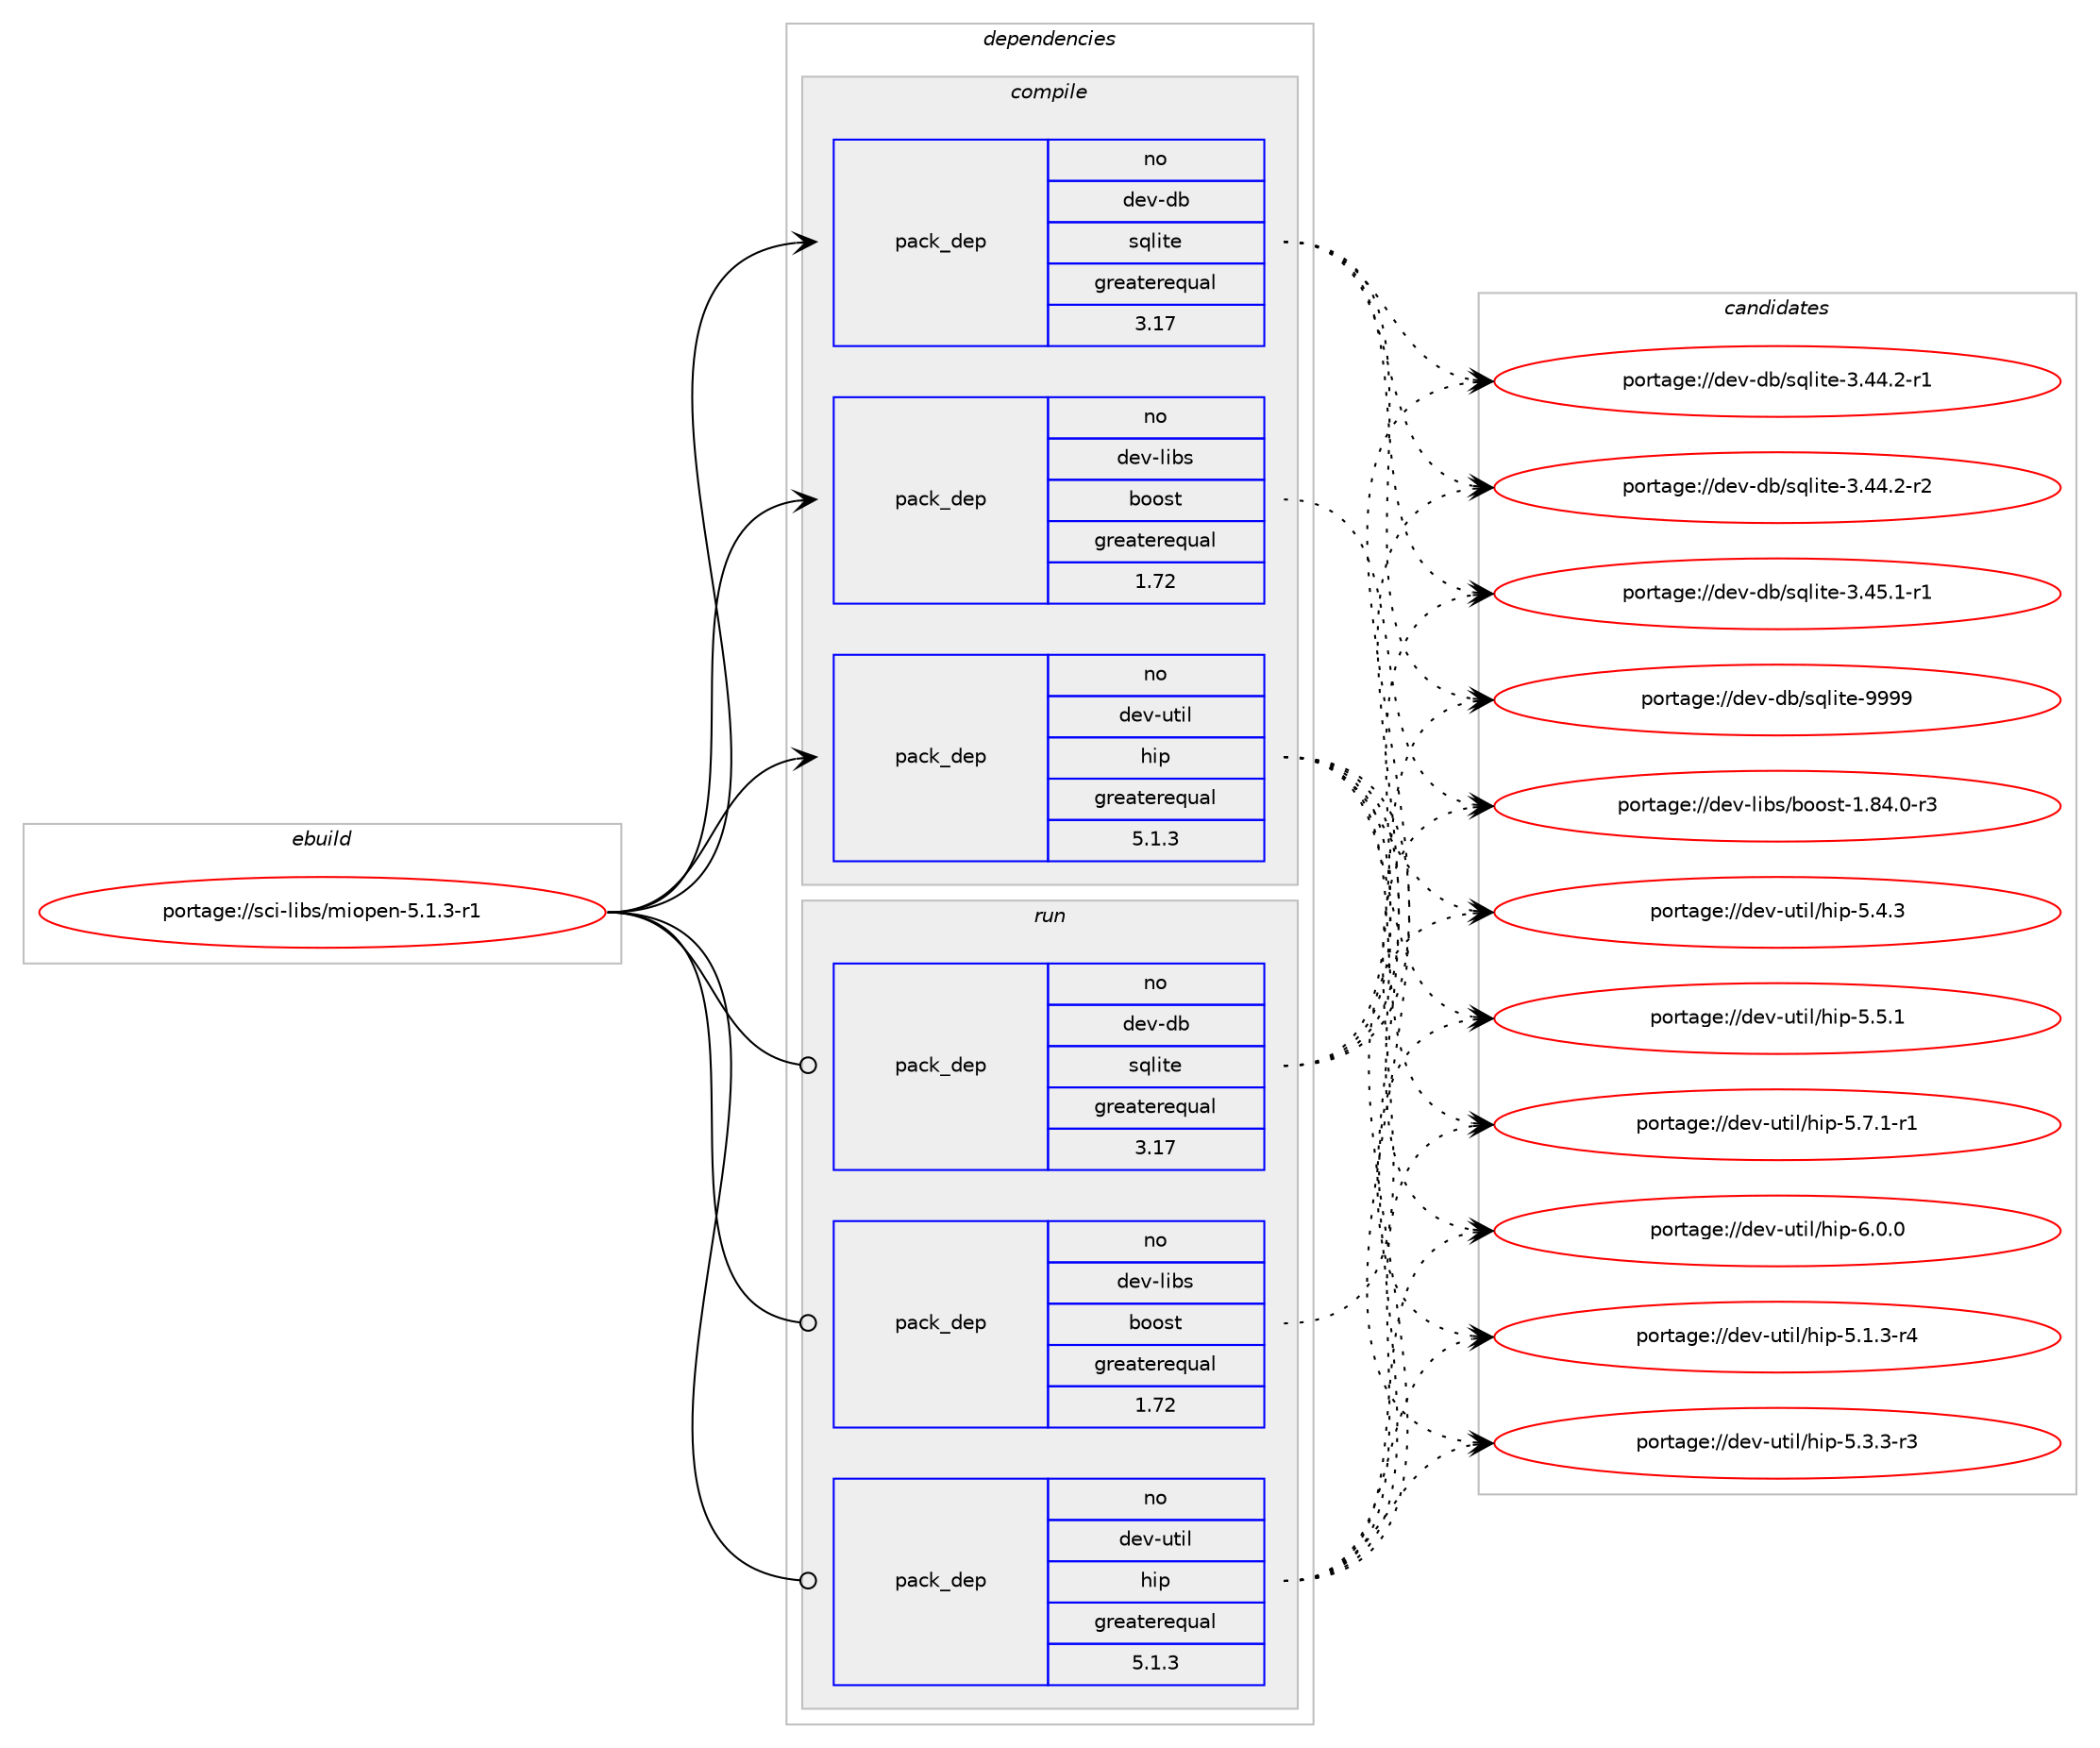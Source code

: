 digraph prolog {

# *************
# Graph options
# *************

newrank=true;
concentrate=true;
compound=true;
graph [rankdir=LR,fontname=Helvetica,fontsize=10,ranksep=1.5];#, ranksep=2.5, nodesep=0.2];
edge  [arrowhead=vee];
node  [fontname=Helvetica,fontsize=10];

# **********
# The ebuild
# **********

subgraph cluster_leftcol {
color=gray;
rank=same;
label=<<i>ebuild</i>>;
id [label="portage://sci-libs/miopen-5.1.3-r1", color=red, width=4, href="../sci-libs/miopen-5.1.3-r1.svg"];
}

# ****************
# The dependencies
# ****************

subgraph cluster_midcol {
color=gray;
label=<<i>dependencies</i>>;
subgraph cluster_compile {
fillcolor="#eeeeee";
style=filled;
label=<<i>compile</i>>;
subgraph pack3738 {
dependency13092 [label=<<TABLE BORDER="0" CELLBORDER="1" CELLSPACING="0" CELLPADDING="4" WIDTH="220"><TR><TD ROWSPAN="6" CELLPADDING="30">pack_dep</TD></TR><TR><TD WIDTH="110">no</TD></TR><TR><TD>dev-db</TD></TR><TR><TD>sqlite</TD></TR><TR><TD>greaterequal</TD></TR><TR><TD>3.17</TD></TR></TABLE>>, shape=none, color=blue];
}
id:e -> dependency13092:w [weight=20,style="solid",arrowhead="vee"];
subgraph pack3739 {
dependency13093 [label=<<TABLE BORDER="0" CELLBORDER="1" CELLSPACING="0" CELLPADDING="4" WIDTH="220"><TR><TD ROWSPAN="6" CELLPADDING="30">pack_dep</TD></TR><TR><TD WIDTH="110">no</TD></TR><TR><TD>dev-libs</TD></TR><TR><TD>boost</TD></TR><TR><TD>greaterequal</TD></TR><TR><TD>1.72</TD></TR></TABLE>>, shape=none, color=blue];
}
id:e -> dependency13093:w [weight=20,style="solid",arrowhead="vee"];
subgraph pack3740 {
dependency13094 [label=<<TABLE BORDER="0" CELLBORDER="1" CELLSPACING="0" CELLPADDING="4" WIDTH="220"><TR><TD ROWSPAN="6" CELLPADDING="30">pack_dep</TD></TR><TR><TD WIDTH="110">no</TD></TR><TR><TD>dev-util</TD></TR><TR><TD>hip</TD></TR><TR><TD>greaterequal</TD></TR><TR><TD>5.1.3</TD></TR></TABLE>>, shape=none, color=blue];
}
id:e -> dependency13094:w [weight=20,style="solid",arrowhead="vee"];
# *** BEGIN UNKNOWN DEPENDENCY TYPE (TODO) ***
# id -> package_dependency(portage://sci-libs/miopen-5.1.3-r1,install,no,sci-libs,rocBLAS,none,[,,],[slot(0),subslot(5.1)],[use(optenable(amdgpu_targets_gfx906),negative),use(optenable(amdgpu_targets_gfx908),negative),use(optenable(amdgpu_targets_gfx90a),negative),use(optenable(amdgpu_targets_gfx1030),negative),use(optenable(amdgpu_targets_gfx803),negative),use(optenable(amdgpu_targets_gfx900),negative),use(optenable(amdgpu_targets_gfx1010),negative),use(optenable(amdgpu_targets_gfx1011),negative),use(optenable(amdgpu_targets_gfx1012),negative),use(optenable(amdgpu_targets_gfx1031),negative)])
# *** END UNKNOWN DEPENDENCY TYPE (TODO) ***

# *** BEGIN UNKNOWN DEPENDENCY TYPE (TODO) ***
# id -> package_dependency(portage://sci-libs/miopen-5.1.3-r1,install,strong,sys-devel,llvm,none,[,,],[slot(0)],[])
# *** END UNKNOWN DEPENDENCY TYPE (TODO) ***

}
subgraph cluster_compileandrun {
fillcolor="#eeeeee";
style=filled;
label=<<i>compile and run</i>>;
}
subgraph cluster_run {
fillcolor="#eeeeee";
style=filled;
label=<<i>run</i>>;
subgraph pack3741 {
dependency13095 [label=<<TABLE BORDER="0" CELLBORDER="1" CELLSPACING="0" CELLPADDING="4" WIDTH="220"><TR><TD ROWSPAN="6" CELLPADDING="30">pack_dep</TD></TR><TR><TD WIDTH="110">no</TD></TR><TR><TD>dev-db</TD></TR><TR><TD>sqlite</TD></TR><TR><TD>greaterequal</TD></TR><TR><TD>3.17</TD></TR></TABLE>>, shape=none, color=blue];
}
id:e -> dependency13095:w [weight=20,style="solid",arrowhead="odot"];
subgraph pack3742 {
dependency13096 [label=<<TABLE BORDER="0" CELLBORDER="1" CELLSPACING="0" CELLPADDING="4" WIDTH="220"><TR><TD ROWSPAN="6" CELLPADDING="30">pack_dep</TD></TR><TR><TD WIDTH="110">no</TD></TR><TR><TD>dev-libs</TD></TR><TR><TD>boost</TD></TR><TR><TD>greaterequal</TD></TR><TR><TD>1.72</TD></TR></TABLE>>, shape=none, color=blue];
}
id:e -> dependency13096:w [weight=20,style="solid",arrowhead="odot"];
subgraph pack3743 {
dependency13097 [label=<<TABLE BORDER="0" CELLBORDER="1" CELLSPACING="0" CELLPADDING="4" WIDTH="220"><TR><TD ROWSPAN="6" CELLPADDING="30">pack_dep</TD></TR><TR><TD WIDTH="110">no</TD></TR><TR><TD>dev-util</TD></TR><TR><TD>hip</TD></TR><TR><TD>greaterequal</TD></TR><TR><TD>5.1.3</TD></TR></TABLE>>, shape=none, color=blue];
}
id:e -> dependency13097:w [weight=20,style="solid",arrowhead="odot"];
# *** BEGIN UNKNOWN DEPENDENCY TYPE (TODO) ***
# id -> package_dependency(portage://sci-libs/miopen-5.1.3-r1,run,no,sci-libs,rocBLAS,none,[,,],[slot(0),subslot(5.1)],[use(optenable(amdgpu_targets_gfx906),negative),use(optenable(amdgpu_targets_gfx908),negative),use(optenable(amdgpu_targets_gfx90a),negative),use(optenable(amdgpu_targets_gfx1030),negative),use(optenable(amdgpu_targets_gfx803),negative),use(optenable(amdgpu_targets_gfx900),negative),use(optenable(amdgpu_targets_gfx1010),negative),use(optenable(amdgpu_targets_gfx1011),negative),use(optenable(amdgpu_targets_gfx1012),negative),use(optenable(amdgpu_targets_gfx1031),negative)])
# *** END UNKNOWN DEPENDENCY TYPE (TODO) ***

}
}

# **************
# The candidates
# **************

subgraph cluster_choices {
rank=same;
color=gray;
label=<<i>candidates</i>>;

subgraph choice3738 {
color=black;
nodesep=1;
choice100101118451009847115113108105116101455146525246504511449 [label="portage://dev-db/sqlite-3.44.2-r1", color=red, width=4,href="../dev-db/sqlite-3.44.2-r1.svg"];
choice100101118451009847115113108105116101455146525246504511450 [label="portage://dev-db/sqlite-3.44.2-r2", color=red, width=4,href="../dev-db/sqlite-3.44.2-r2.svg"];
choice100101118451009847115113108105116101455146525346494511449 [label="portage://dev-db/sqlite-3.45.1-r1", color=red, width=4,href="../dev-db/sqlite-3.45.1-r1.svg"];
choice1001011184510098471151131081051161014557575757 [label="portage://dev-db/sqlite-9999", color=red, width=4,href="../dev-db/sqlite-9999.svg"];
dependency13092:e -> choice100101118451009847115113108105116101455146525246504511449:w [style=dotted,weight="100"];
dependency13092:e -> choice100101118451009847115113108105116101455146525246504511450:w [style=dotted,weight="100"];
dependency13092:e -> choice100101118451009847115113108105116101455146525346494511449:w [style=dotted,weight="100"];
dependency13092:e -> choice1001011184510098471151131081051161014557575757:w [style=dotted,weight="100"];
}
subgraph choice3739 {
color=black;
nodesep=1;
choice10010111845108105981154798111111115116454946565246484511451 [label="portage://dev-libs/boost-1.84.0-r3", color=red, width=4,href="../dev-libs/boost-1.84.0-r3.svg"];
dependency13093:e -> choice10010111845108105981154798111111115116454946565246484511451:w [style=dotted,weight="100"];
}
subgraph choice3740 {
color=black;
nodesep=1;
choice10010111845117116105108471041051124553464946514511452 [label="portage://dev-util/hip-5.1.3-r4", color=red, width=4,href="../dev-util/hip-5.1.3-r4.svg"];
choice10010111845117116105108471041051124553465146514511451 [label="portage://dev-util/hip-5.3.3-r3", color=red, width=4,href="../dev-util/hip-5.3.3-r3.svg"];
choice1001011184511711610510847104105112455346524651 [label="portage://dev-util/hip-5.4.3", color=red, width=4,href="../dev-util/hip-5.4.3.svg"];
choice1001011184511711610510847104105112455346534649 [label="portage://dev-util/hip-5.5.1", color=red, width=4,href="../dev-util/hip-5.5.1.svg"];
choice10010111845117116105108471041051124553465546494511449 [label="portage://dev-util/hip-5.7.1-r1", color=red, width=4,href="../dev-util/hip-5.7.1-r1.svg"];
choice1001011184511711610510847104105112455446484648 [label="portage://dev-util/hip-6.0.0", color=red, width=4,href="../dev-util/hip-6.0.0.svg"];
dependency13094:e -> choice10010111845117116105108471041051124553464946514511452:w [style=dotted,weight="100"];
dependency13094:e -> choice10010111845117116105108471041051124553465146514511451:w [style=dotted,weight="100"];
dependency13094:e -> choice1001011184511711610510847104105112455346524651:w [style=dotted,weight="100"];
dependency13094:e -> choice1001011184511711610510847104105112455346534649:w [style=dotted,weight="100"];
dependency13094:e -> choice10010111845117116105108471041051124553465546494511449:w [style=dotted,weight="100"];
dependency13094:e -> choice1001011184511711610510847104105112455446484648:w [style=dotted,weight="100"];
}
subgraph choice3741 {
color=black;
nodesep=1;
choice100101118451009847115113108105116101455146525246504511449 [label="portage://dev-db/sqlite-3.44.2-r1", color=red, width=4,href="../dev-db/sqlite-3.44.2-r1.svg"];
choice100101118451009847115113108105116101455146525246504511450 [label="portage://dev-db/sqlite-3.44.2-r2", color=red, width=4,href="../dev-db/sqlite-3.44.2-r2.svg"];
choice100101118451009847115113108105116101455146525346494511449 [label="portage://dev-db/sqlite-3.45.1-r1", color=red, width=4,href="../dev-db/sqlite-3.45.1-r1.svg"];
choice1001011184510098471151131081051161014557575757 [label="portage://dev-db/sqlite-9999", color=red, width=4,href="../dev-db/sqlite-9999.svg"];
dependency13095:e -> choice100101118451009847115113108105116101455146525246504511449:w [style=dotted,weight="100"];
dependency13095:e -> choice100101118451009847115113108105116101455146525246504511450:w [style=dotted,weight="100"];
dependency13095:e -> choice100101118451009847115113108105116101455146525346494511449:w [style=dotted,weight="100"];
dependency13095:e -> choice1001011184510098471151131081051161014557575757:w [style=dotted,weight="100"];
}
subgraph choice3742 {
color=black;
nodesep=1;
choice10010111845108105981154798111111115116454946565246484511451 [label="portage://dev-libs/boost-1.84.0-r3", color=red, width=4,href="../dev-libs/boost-1.84.0-r3.svg"];
dependency13096:e -> choice10010111845108105981154798111111115116454946565246484511451:w [style=dotted,weight="100"];
}
subgraph choice3743 {
color=black;
nodesep=1;
choice10010111845117116105108471041051124553464946514511452 [label="portage://dev-util/hip-5.1.3-r4", color=red, width=4,href="../dev-util/hip-5.1.3-r4.svg"];
choice10010111845117116105108471041051124553465146514511451 [label="portage://dev-util/hip-5.3.3-r3", color=red, width=4,href="../dev-util/hip-5.3.3-r3.svg"];
choice1001011184511711610510847104105112455346524651 [label="portage://dev-util/hip-5.4.3", color=red, width=4,href="../dev-util/hip-5.4.3.svg"];
choice1001011184511711610510847104105112455346534649 [label="portage://dev-util/hip-5.5.1", color=red, width=4,href="../dev-util/hip-5.5.1.svg"];
choice10010111845117116105108471041051124553465546494511449 [label="portage://dev-util/hip-5.7.1-r1", color=red, width=4,href="../dev-util/hip-5.7.1-r1.svg"];
choice1001011184511711610510847104105112455446484648 [label="portage://dev-util/hip-6.0.0", color=red, width=4,href="../dev-util/hip-6.0.0.svg"];
dependency13097:e -> choice10010111845117116105108471041051124553464946514511452:w [style=dotted,weight="100"];
dependency13097:e -> choice10010111845117116105108471041051124553465146514511451:w [style=dotted,weight="100"];
dependency13097:e -> choice1001011184511711610510847104105112455346524651:w [style=dotted,weight="100"];
dependency13097:e -> choice1001011184511711610510847104105112455346534649:w [style=dotted,weight="100"];
dependency13097:e -> choice10010111845117116105108471041051124553465546494511449:w [style=dotted,weight="100"];
dependency13097:e -> choice1001011184511711610510847104105112455446484648:w [style=dotted,weight="100"];
}
}

}
